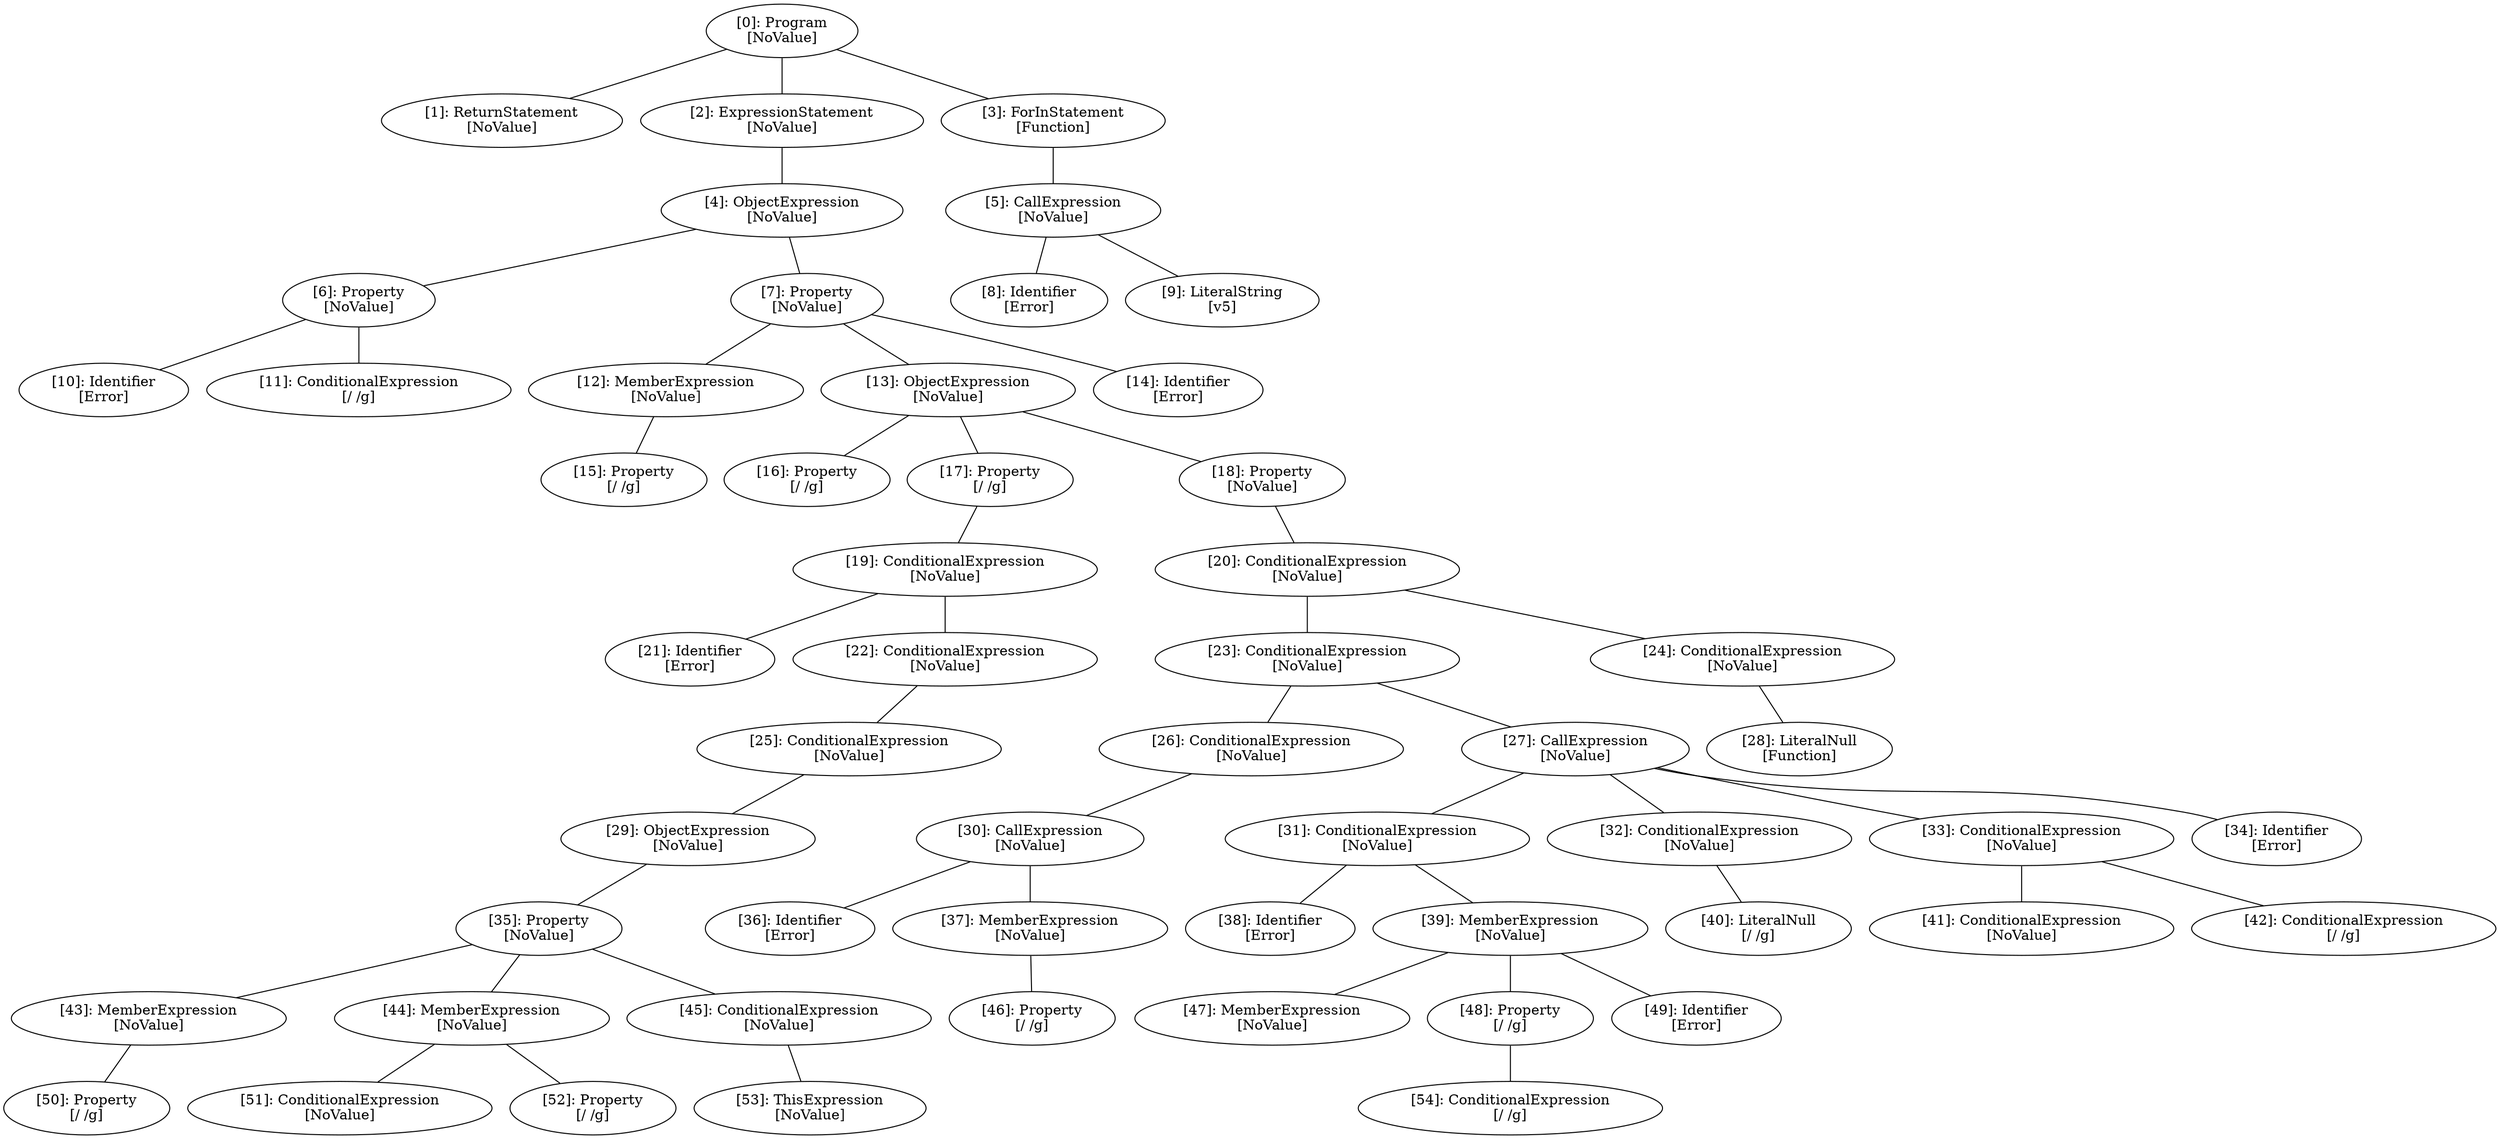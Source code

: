 // Result
graph {
	0 [label="[0]: Program
[NoValue]"]
	1 [label="[1]: ReturnStatement
[NoValue]"]
	2 [label="[2]: ExpressionStatement
[NoValue]"]
	3 [label="[3]: ForInStatement
[Function]"]
	4 [label="[4]: ObjectExpression
[NoValue]"]
	5 [label="[5]: CallExpression
[NoValue]"]
	6 [label="[6]: Property
[NoValue]"]
	7 [label="[7]: Property
[NoValue]"]
	8 [label="[8]: Identifier
[Error]"]
	9 [label="[9]: LiteralString
[v5]"]
	10 [label="[10]: Identifier
[Error]"]
	11 [label="[11]: ConditionalExpression
[/ /g]"]
	12 [label="[12]: MemberExpression
[NoValue]"]
	13 [label="[13]: ObjectExpression
[NoValue]"]
	14 [label="[14]: Identifier
[Error]"]
	15 [label="[15]: Property
[/ /g]"]
	16 [label="[16]: Property
[/ /g]"]
	17 [label="[17]: Property
[/ /g]"]
	18 [label="[18]: Property
[NoValue]"]
	19 [label="[19]: ConditionalExpression
[NoValue]"]
	20 [label="[20]: ConditionalExpression
[NoValue]"]
	21 [label="[21]: Identifier
[Error]"]
	22 [label="[22]: ConditionalExpression
[NoValue]"]
	23 [label="[23]: ConditionalExpression
[NoValue]"]
	24 [label="[24]: ConditionalExpression
[NoValue]"]
	25 [label="[25]: ConditionalExpression
[NoValue]"]
	26 [label="[26]: ConditionalExpression
[NoValue]"]
	27 [label="[27]: CallExpression
[NoValue]"]
	28 [label="[28]: LiteralNull
[Function]"]
	29 [label="[29]: ObjectExpression
[NoValue]"]
	30 [label="[30]: CallExpression
[NoValue]"]
	31 [label="[31]: ConditionalExpression
[NoValue]"]
	32 [label="[32]: ConditionalExpression
[NoValue]"]
	33 [label="[33]: ConditionalExpression
[NoValue]"]
	34 [label="[34]: Identifier
[Error]"]
	35 [label="[35]: Property
[NoValue]"]
	36 [label="[36]: Identifier
[Error]"]
	37 [label="[37]: MemberExpression
[NoValue]"]
	38 [label="[38]: Identifier
[Error]"]
	39 [label="[39]: MemberExpression
[NoValue]"]
	40 [label="[40]: LiteralNull
[/ /g]"]
	41 [label="[41]: ConditionalExpression
[NoValue]"]
	42 [label="[42]: ConditionalExpression
[/ /g]"]
	43 [label="[43]: MemberExpression
[NoValue]"]
	44 [label="[44]: MemberExpression
[NoValue]"]
	45 [label="[45]: ConditionalExpression
[NoValue]"]
	46 [label="[46]: Property
[/ /g]"]
	47 [label="[47]: MemberExpression
[NoValue]"]
	48 [label="[48]: Property
[/ /g]"]
	49 [label="[49]: Identifier
[Error]"]
	50 [label="[50]: Property
[/ /g]"]
	51 [label="[51]: ConditionalExpression
[NoValue]"]
	52 [label="[52]: Property
[/ /g]"]
	53 [label="[53]: ThisExpression
[NoValue]"]
	54 [label="[54]: ConditionalExpression
[/ /g]"]
	0 -- 1
	0 -- 2
	0 -- 3
	2 -- 4
	3 -- 5
	4 -- 6
	4 -- 7
	5 -- 8
	5 -- 9
	6 -- 10
	6 -- 11
	7 -- 12
	7 -- 13
	7 -- 14
	12 -- 15
	13 -- 16
	13 -- 17
	13 -- 18
	17 -- 19
	18 -- 20
	19 -- 21
	19 -- 22
	20 -- 23
	20 -- 24
	22 -- 25
	23 -- 26
	23 -- 27
	24 -- 28
	25 -- 29
	26 -- 30
	27 -- 31
	27 -- 32
	27 -- 33
	27 -- 34
	29 -- 35
	30 -- 36
	30 -- 37
	31 -- 38
	31 -- 39
	32 -- 40
	33 -- 41
	33 -- 42
	35 -- 43
	35 -- 44
	35 -- 45
	37 -- 46
	39 -- 47
	39 -- 48
	39 -- 49
	43 -- 50
	44 -- 51
	44 -- 52
	45 -- 53
	48 -- 54
}
